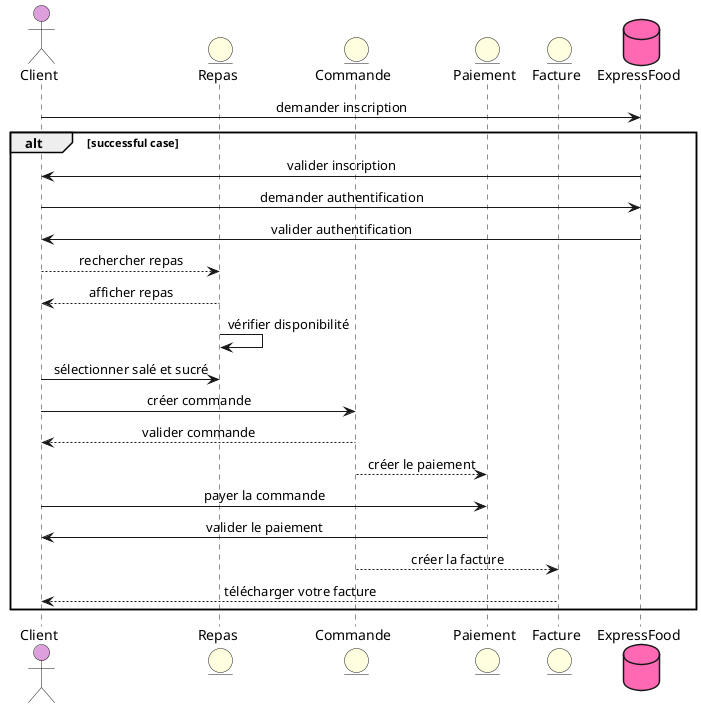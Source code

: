 @startuml ClientSequence

skinparam responseMessageBelowArrow true
skinparam SequenceMessageAlignment center

actor Client as Client #Plum

entity Repas as Repas #LightYellow
entity Commande as Commande #LightYellow
entity Paiement as Paiement #LightYellow
entity Facture as Facture #LightYellow

database ExpressFood as ExpressFood #HotPink


Client -> ExpressFood: demander inscription
alt successful case
ExpressFood -> Client: valider inscription 

Client  -> ExpressFood: demander authentification 
ExpressFood -> Client: valider authentification 

Client  --> Repas: rechercher repas
Repas  --> Client: afficher repas
Repas -> Repas: vérifier disponibilité
Client -> Repas: sélectionner salé et sucré

Client -> Commande: créer commande
Commande --> Client: valider commande

Commande --> Paiement: créer le paiement
Client -> Paiement: payer la commande
Paiement -> Client: valider le paiement

Commande --> Facture: créer la facture
Facture --> Client: télécharger votre facture

end
@enduml
